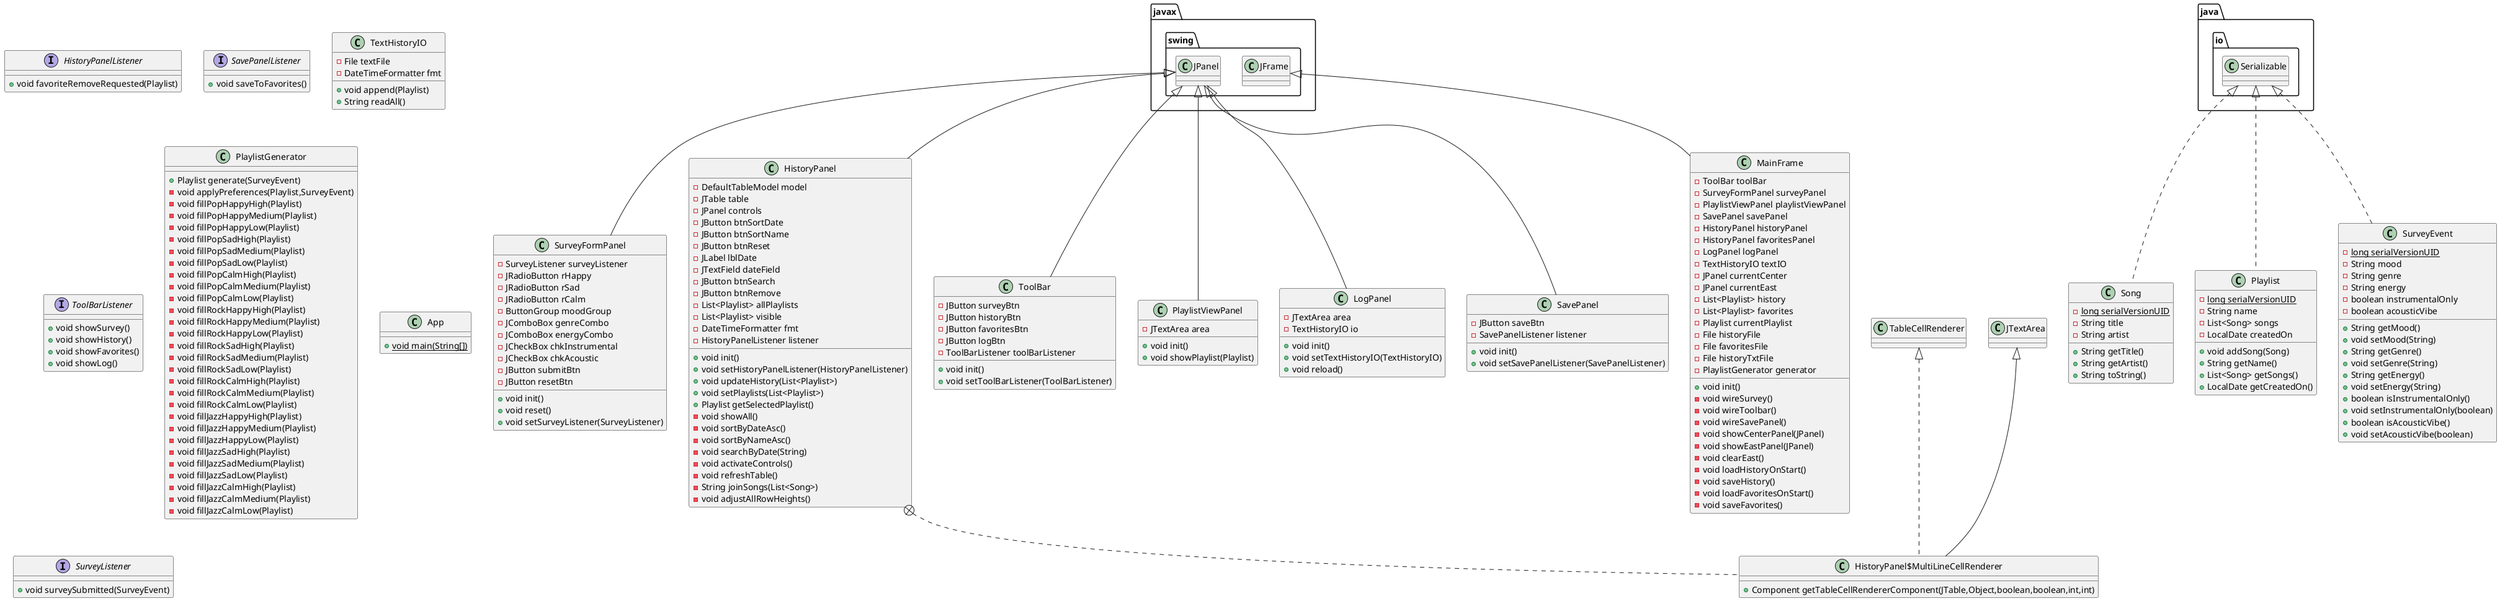 @startuml
class SurveyFormPanel {
- SurveyListener surveyListener
- JRadioButton rHappy
- JRadioButton rSad
- JRadioButton rCalm
- ButtonGroup moodGroup
- JComboBox genreCombo
- JComboBox energyCombo
- JCheckBox chkInstrumental
- JCheckBox chkAcoustic
- JButton submitBtn
- JButton resetBtn
+ void init()
+ void reset()
+ void setSurveyListener(SurveyListener)
}


interface HistoryPanelListener {
+ void favoriteRemoveRequested(Playlist)
}

interface SavePanelListener {
+ void saveToFavorites()
}

class TextHistoryIO {
- File textFile
- DateTimeFormatter fmt
+ void append(Playlist)
+ String readAll()
}


class HistoryPanel {
- DefaultTableModel model
- JTable table
- JPanel controls
- JButton btnSortDate
- JButton btnSortName
- JButton btnReset
- JLabel lblDate
- JTextField dateField
- JButton btnSearch
- JButton btnRemove
- List<Playlist> allPlaylists
- List<Playlist> visible
- DateTimeFormatter fmt
- HistoryPanelListener listener
+ void init()
+ void setHistoryPanelListener(HistoryPanelListener)
+ void updateHistory(List<Playlist>)
+ void setPlaylists(List<Playlist>)
+ Playlist getSelectedPlaylist()
- void showAll()
- void sortByDateAsc()
- void sortByNameAsc()
- void searchByDate(String)
- void activateControls()
- void refreshTable()
- String joinSongs(List<Song>)
- void adjustAllRowHeights()
}


class HistoryPanel$MultiLineCellRenderer {
+ Component getTableCellRendererComponent(JTable,Object,boolean,boolean,int,int)
}

class ToolBar {
- JButton surveyBtn
- JButton historyBtn
- JButton favoritesBtn
- JButton logBtn
- ToolBarListener toolBarListener
+ void init()
+ void setToolBarListener(ToolBarListener)
}


interface ToolBarListener {
+ void showSurvey()
+ void showHistory()
+ void showFavorites()
+ void showLog()
}

class PlaylistGenerator {
+ Playlist generate(SurveyEvent)
- void applyPreferences(Playlist,SurveyEvent)
- void fillPopHappyHigh(Playlist)
- void fillPopHappyMedium(Playlist)
- void fillPopHappyLow(Playlist)
- void fillPopSadHigh(Playlist)
- void fillPopSadMedium(Playlist)
- void fillPopSadLow(Playlist)
- void fillPopCalmHigh(Playlist)
- void fillPopCalmMedium(Playlist)
- void fillPopCalmLow(Playlist)
- void fillRockHappyHigh(Playlist)
- void fillRockHappyMedium(Playlist)
- void fillRockHappyLow(Playlist)
- void fillRockSadHigh(Playlist)
- void fillRockSadMedium(Playlist)
- void fillRockSadLow(Playlist)
- void fillRockCalmHigh(Playlist)
- void fillRockCalmMedium(Playlist)
- void fillRockCalmLow(Playlist)
- void fillJazzHappyHigh(Playlist)
- void fillJazzHappyMedium(Playlist)
- void fillJazzHappyLow(Playlist)
- void fillJazzSadHigh(Playlist)
- void fillJazzSadMedium(Playlist)
- void fillJazzSadLow(Playlist)
- void fillJazzCalmHigh(Playlist)
- void fillJazzCalmMedium(Playlist)
- void fillJazzCalmLow(Playlist)
}

class PlaylistViewPanel {
- JTextArea area
+ void init()
+ void showPlaylist(Playlist)
}


class LogPanel {
- JTextArea area
- TextHistoryIO io
+ void init()
+ void setTextHistoryIO(TextHistoryIO)
+ void reload()
}


class Song {
- {static} long serialVersionUID
- String title
- String artist
+ String getTitle()
+ String getArtist()
+ String toString()
}


class App {
+ {static} void main(String[])
}

interface SurveyListener {
+ void surveySubmitted(SurveyEvent)
}

class SavePanel {
- JButton saveBtn
- SavePanelListener listener
+ void init()
+ void setSavePanelListener(SavePanelListener)
}


class Playlist {
- {static} long serialVersionUID
- String name
- List<Song> songs
- LocalDate createdOn
+ void addSong(Song)
+ String getName()
+ List<Song> getSongs()
+ LocalDate getCreatedOn()
}


class MainFrame {
- ToolBar toolBar
- SurveyFormPanel surveyPanel
- PlaylistViewPanel playlistViewPanel
- SavePanel savePanel
- HistoryPanel historyPanel
- HistoryPanel favoritesPanel
- LogPanel logPanel
- TextHistoryIO textIO
- JPanel currentCenter
- JPanel currentEast
- List<Playlist> history
- List<Playlist> favorites
- Playlist currentPlaylist
- File historyFile
- File favoritesFile
- File historyTxtFile
- PlaylistGenerator generator
+ void init()
- void wireSurvey()
- void wireToolbar()
- void wireSavePanel()
- void showCenterPanel(JPanel)
- void showEastPanel(JPanel)
- void clearEast()
- void loadHistoryOnStart()
- void saveHistory()
- void loadFavoritesOnStart()
- void saveFavorites()
}


class SurveyEvent {
- {static} long serialVersionUID
- String mood
- String genre
- String energy
- boolean instrumentalOnly
- boolean acousticVibe
+ String getMood()
+ void setMood(String)
+ String getGenre()
+ void setGenre(String)
+ String getEnergy()
+ void setEnergy(String)
+ boolean isInstrumentalOnly()
+ void setInstrumentalOnly(boolean)
+ boolean isAcousticVibe()
+ void setAcousticVibe(boolean)
}




javax.swing.JPanel <|-- SurveyFormPanel
javax.swing.JPanel <|-- HistoryPanel
HistoryPanel +.. HistoryPanel$MultiLineCellRenderer
TableCellRenderer <|.. HistoryPanel$MultiLineCellRenderer
JTextArea <|-- HistoryPanel$MultiLineCellRenderer
javax.swing.JPanel <|-- ToolBar
javax.swing.JPanel <|-- PlaylistViewPanel
javax.swing.JPanel <|-- LogPanel
java.io.Serializable <|.. Song
javax.swing.JPanel <|-- SavePanel
java.io.Serializable <|.. Playlist
javax.swing.JFrame <|-- MainFrame
java.io.Serializable <|.. SurveyEvent
@enduml